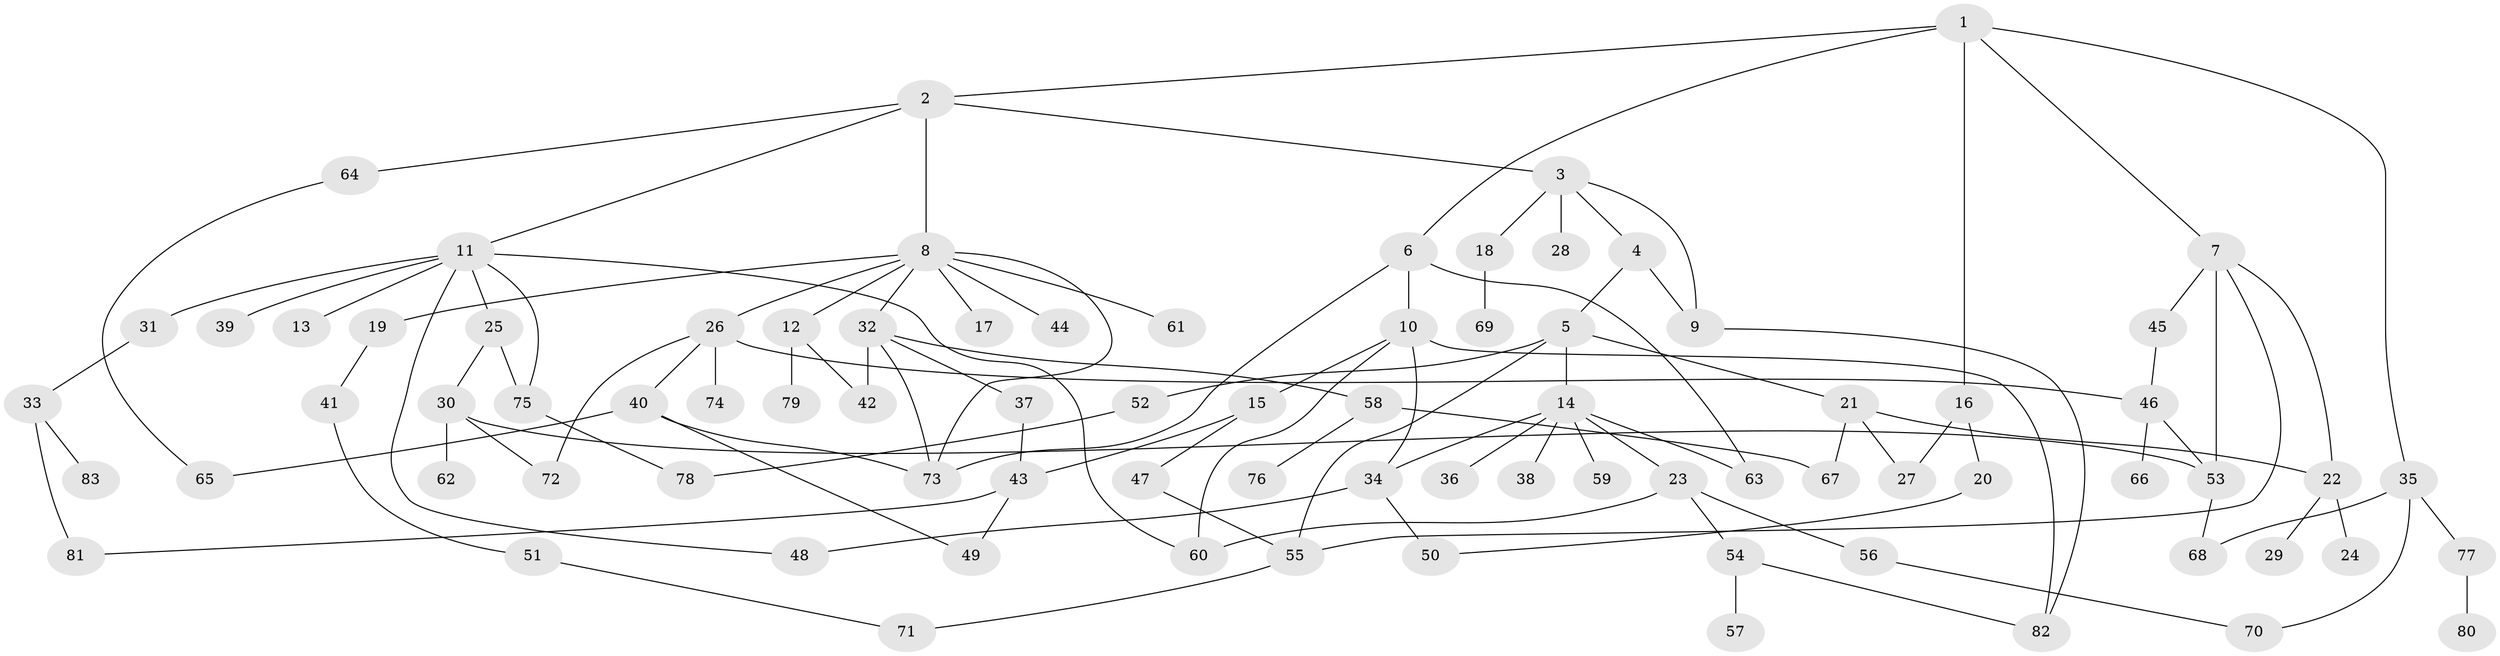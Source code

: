 // coarse degree distribution, {5: 0.06779661016949153, 4: 0.22033898305084745, 3: 0.2033898305084746, 8: 0.01694915254237288, 7: 0.03389830508474576, 1: 0.2033898305084746, 6: 0.01694915254237288, 2: 0.23728813559322035}
// Generated by graph-tools (version 1.1) at 2025/48/03/04/25 22:48:36]
// undirected, 83 vertices, 113 edges
graph export_dot {
  node [color=gray90,style=filled];
  1;
  2;
  3;
  4;
  5;
  6;
  7;
  8;
  9;
  10;
  11;
  12;
  13;
  14;
  15;
  16;
  17;
  18;
  19;
  20;
  21;
  22;
  23;
  24;
  25;
  26;
  27;
  28;
  29;
  30;
  31;
  32;
  33;
  34;
  35;
  36;
  37;
  38;
  39;
  40;
  41;
  42;
  43;
  44;
  45;
  46;
  47;
  48;
  49;
  50;
  51;
  52;
  53;
  54;
  55;
  56;
  57;
  58;
  59;
  60;
  61;
  62;
  63;
  64;
  65;
  66;
  67;
  68;
  69;
  70;
  71;
  72;
  73;
  74;
  75;
  76;
  77;
  78;
  79;
  80;
  81;
  82;
  83;
  1 -- 2;
  1 -- 6;
  1 -- 7;
  1 -- 16;
  1 -- 35;
  2 -- 3;
  2 -- 8;
  2 -- 11;
  2 -- 64;
  3 -- 4;
  3 -- 18;
  3 -- 28;
  3 -- 9;
  4 -- 5;
  4 -- 9;
  5 -- 14;
  5 -- 21;
  5 -- 52;
  5 -- 55;
  6 -- 10;
  6 -- 73;
  6 -- 63;
  7 -- 22;
  7 -- 45;
  7 -- 53;
  7 -- 55;
  8 -- 12;
  8 -- 17;
  8 -- 19;
  8 -- 26;
  8 -- 32;
  8 -- 44;
  8 -- 61;
  8 -- 73;
  9 -- 82;
  10 -- 15;
  10 -- 34;
  10 -- 82;
  10 -- 60;
  11 -- 13;
  11 -- 25;
  11 -- 31;
  11 -- 39;
  11 -- 48;
  11 -- 75;
  11 -- 60;
  12 -- 79;
  12 -- 42;
  14 -- 23;
  14 -- 34;
  14 -- 36;
  14 -- 38;
  14 -- 59;
  14 -- 63;
  15 -- 43;
  15 -- 47;
  16 -- 20;
  16 -- 27;
  18 -- 69;
  19 -- 41;
  20 -- 50;
  21 -- 27;
  21 -- 67;
  21 -- 22;
  22 -- 24;
  22 -- 29;
  23 -- 54;
  23 -- 56;
  23 -- 60;
  25 -- 30;
  25 -- 75;
  26 -- 40;
  26 -- 74;
  26 -- 46;
  26 -- 72;
  30 -- 53;
  30 -- 62;
  30 -- 72;
  31 -- 33;
  32 -- 37;
  32 -- 42;
  32 -- 58;
  32 -- 73;
  33 -- 81;
  33 -- 83;
  34 -- 50;
  34 -- 48;
  35 -- 77;
  35 -- 70;
  35 -- 68;
  37 -- 43;
  40 -- 49;
  40 -- 65;
  40 -- 73;
  41 -- 51;
  43 -- 81;
  43 -- 49;
  45 -- 46;
  46 -- 66;
  46 -- 53;
  47 -- 55;
  51 -- 71;
  52 -- 78;
  53 -- 68;
  54 -- 57;
  54 -- 82;
  55 -- 71;
  56 -- 70;
  58 -- 76;
  58 -- 67;
  64 -- 65;
  75 -- 78;
  77 -- 80;
}
